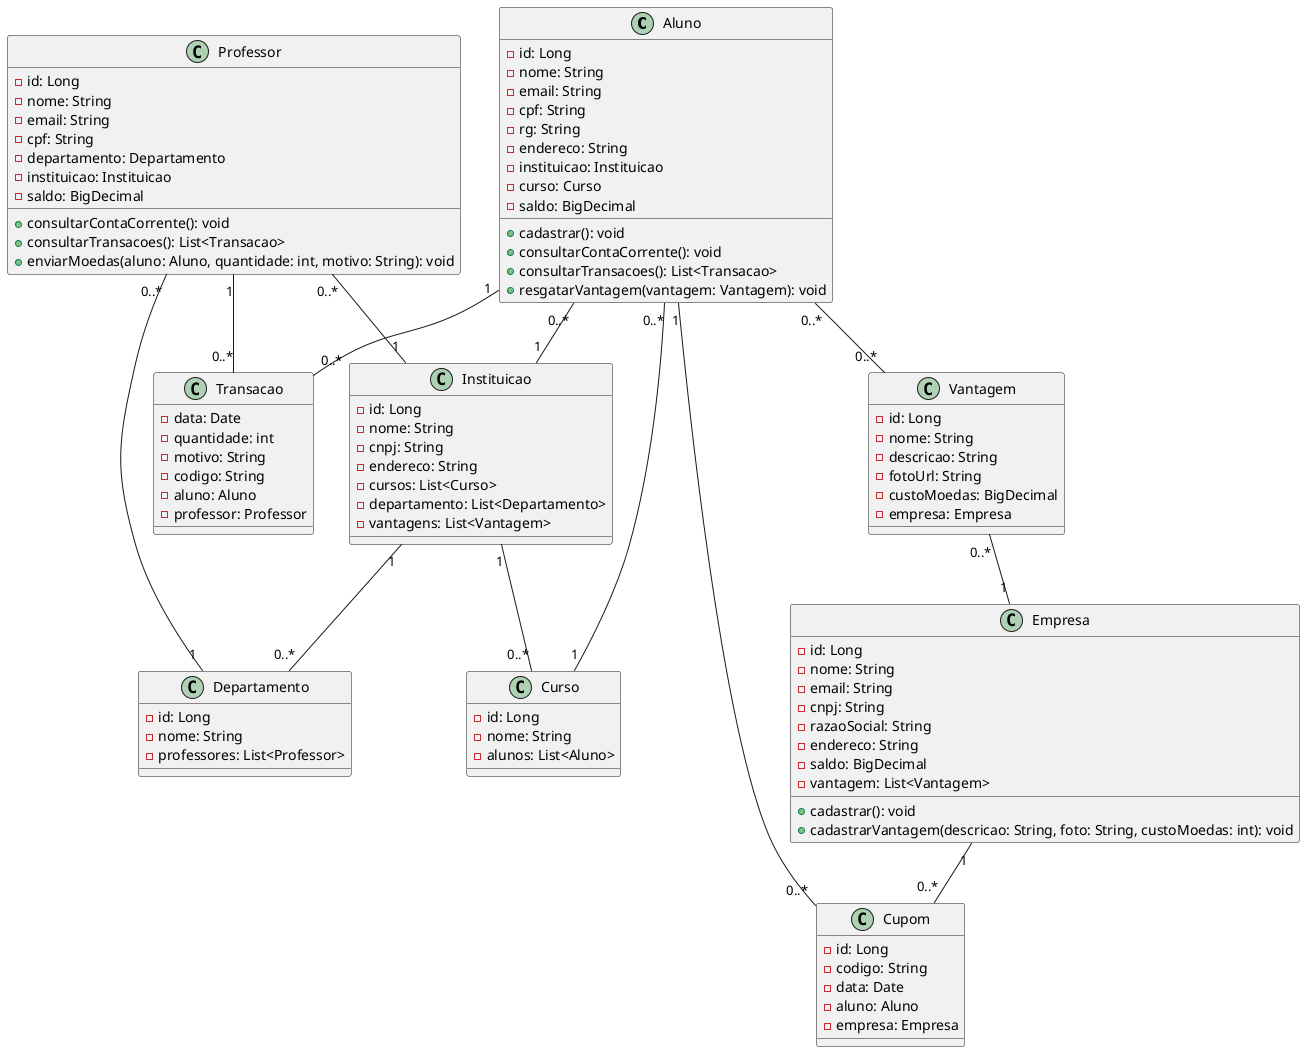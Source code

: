 @startuml
class Aluno {
  -id: Long
  -nome: String
  -email: String
  -cpf: String
  -rg: String
  -endereco: String
  -instituicao: Instituicao
  -curso: Curso
  -saldo: BigDecimal
  +cadastrar(): void
  +consultarContaCorrente(): void
  +consultarTransacoes(): List<Transacao>
  +resgatarVantagem(vantagem: Vantagem): void
}

class Professor {
  -id: Long
  -nome: String
  -email: String
  -cpf: String
  -departamento: Departamento
  -instituicao: Instituicao
  -saldo: BigDecimal
  +consultarContaCorrente(): void
  +consultarTransacoes(): List<Transacao>
  +enviarMoedas(aluno: Aluno, quantidade: int, motivo: String): void
}

class Instituicao {
  -id: Long
  -nome: String
  -cnpj: String
  -endereco: String
  -cursos: List<Curso>
  -departamento: List<Departamento>
  -vantagens: List<Vantagem>
}

class Curso {
  -id: Long
  -nome: String
  -alunos: List<Aluno>
}

class Departamento {
  -id: Long
  -nome: String
  -professores: List<Professor>
}

class Vantagem {
  -id: Long
  -nome: String
  -descricao: String
  -fotoUrl: String
  -custoMoedas: BigDecimal
  -empresa: Empresa
}

class Empresa {
  -id: Long
  -nome: String
  -email: String
  -cnpj: String
  -razaoSocial: String
  -endereco: String
  -saldo: BigDecimal
  -vantagem: List<Vantagem>
  +cadastrar(): void
  +cadastrarVantagem(descricao: String, foto: String, custoMoedas: int): void
}


class Transacao {
  -data: Date
  -quantidade: int
  -motivo: String
  -codigo: String
  -aluno: Aluno
  -professor: Professor
}

class Cupom {
  -id: Long
  -codigo: String
  -data: Date
  -aluno: Aluno
  -empresa: Empresa
}

Aluno "0..*" -- "1" Instituicao
Professor "0..*" -- "1" Instituicao
Professor "1" -- "0..*" Transacao 
Aluno "1" -- "0..*" Transacao
Aluno "0..*" -- "0..*" Vantagem
Vantagem "0..*" -- "1" Empresa
Aluno "0..*" -- "1" Curso
Instituicao "1" -- "0..*" Curso
Aluno "1" -- "0..*" Cupom
Empresa "1" -- "0..*" Cupom
Professor "0..*" -- "1" Departamento
Instituicao "1" -- "0..*" Departamento

@enduml
